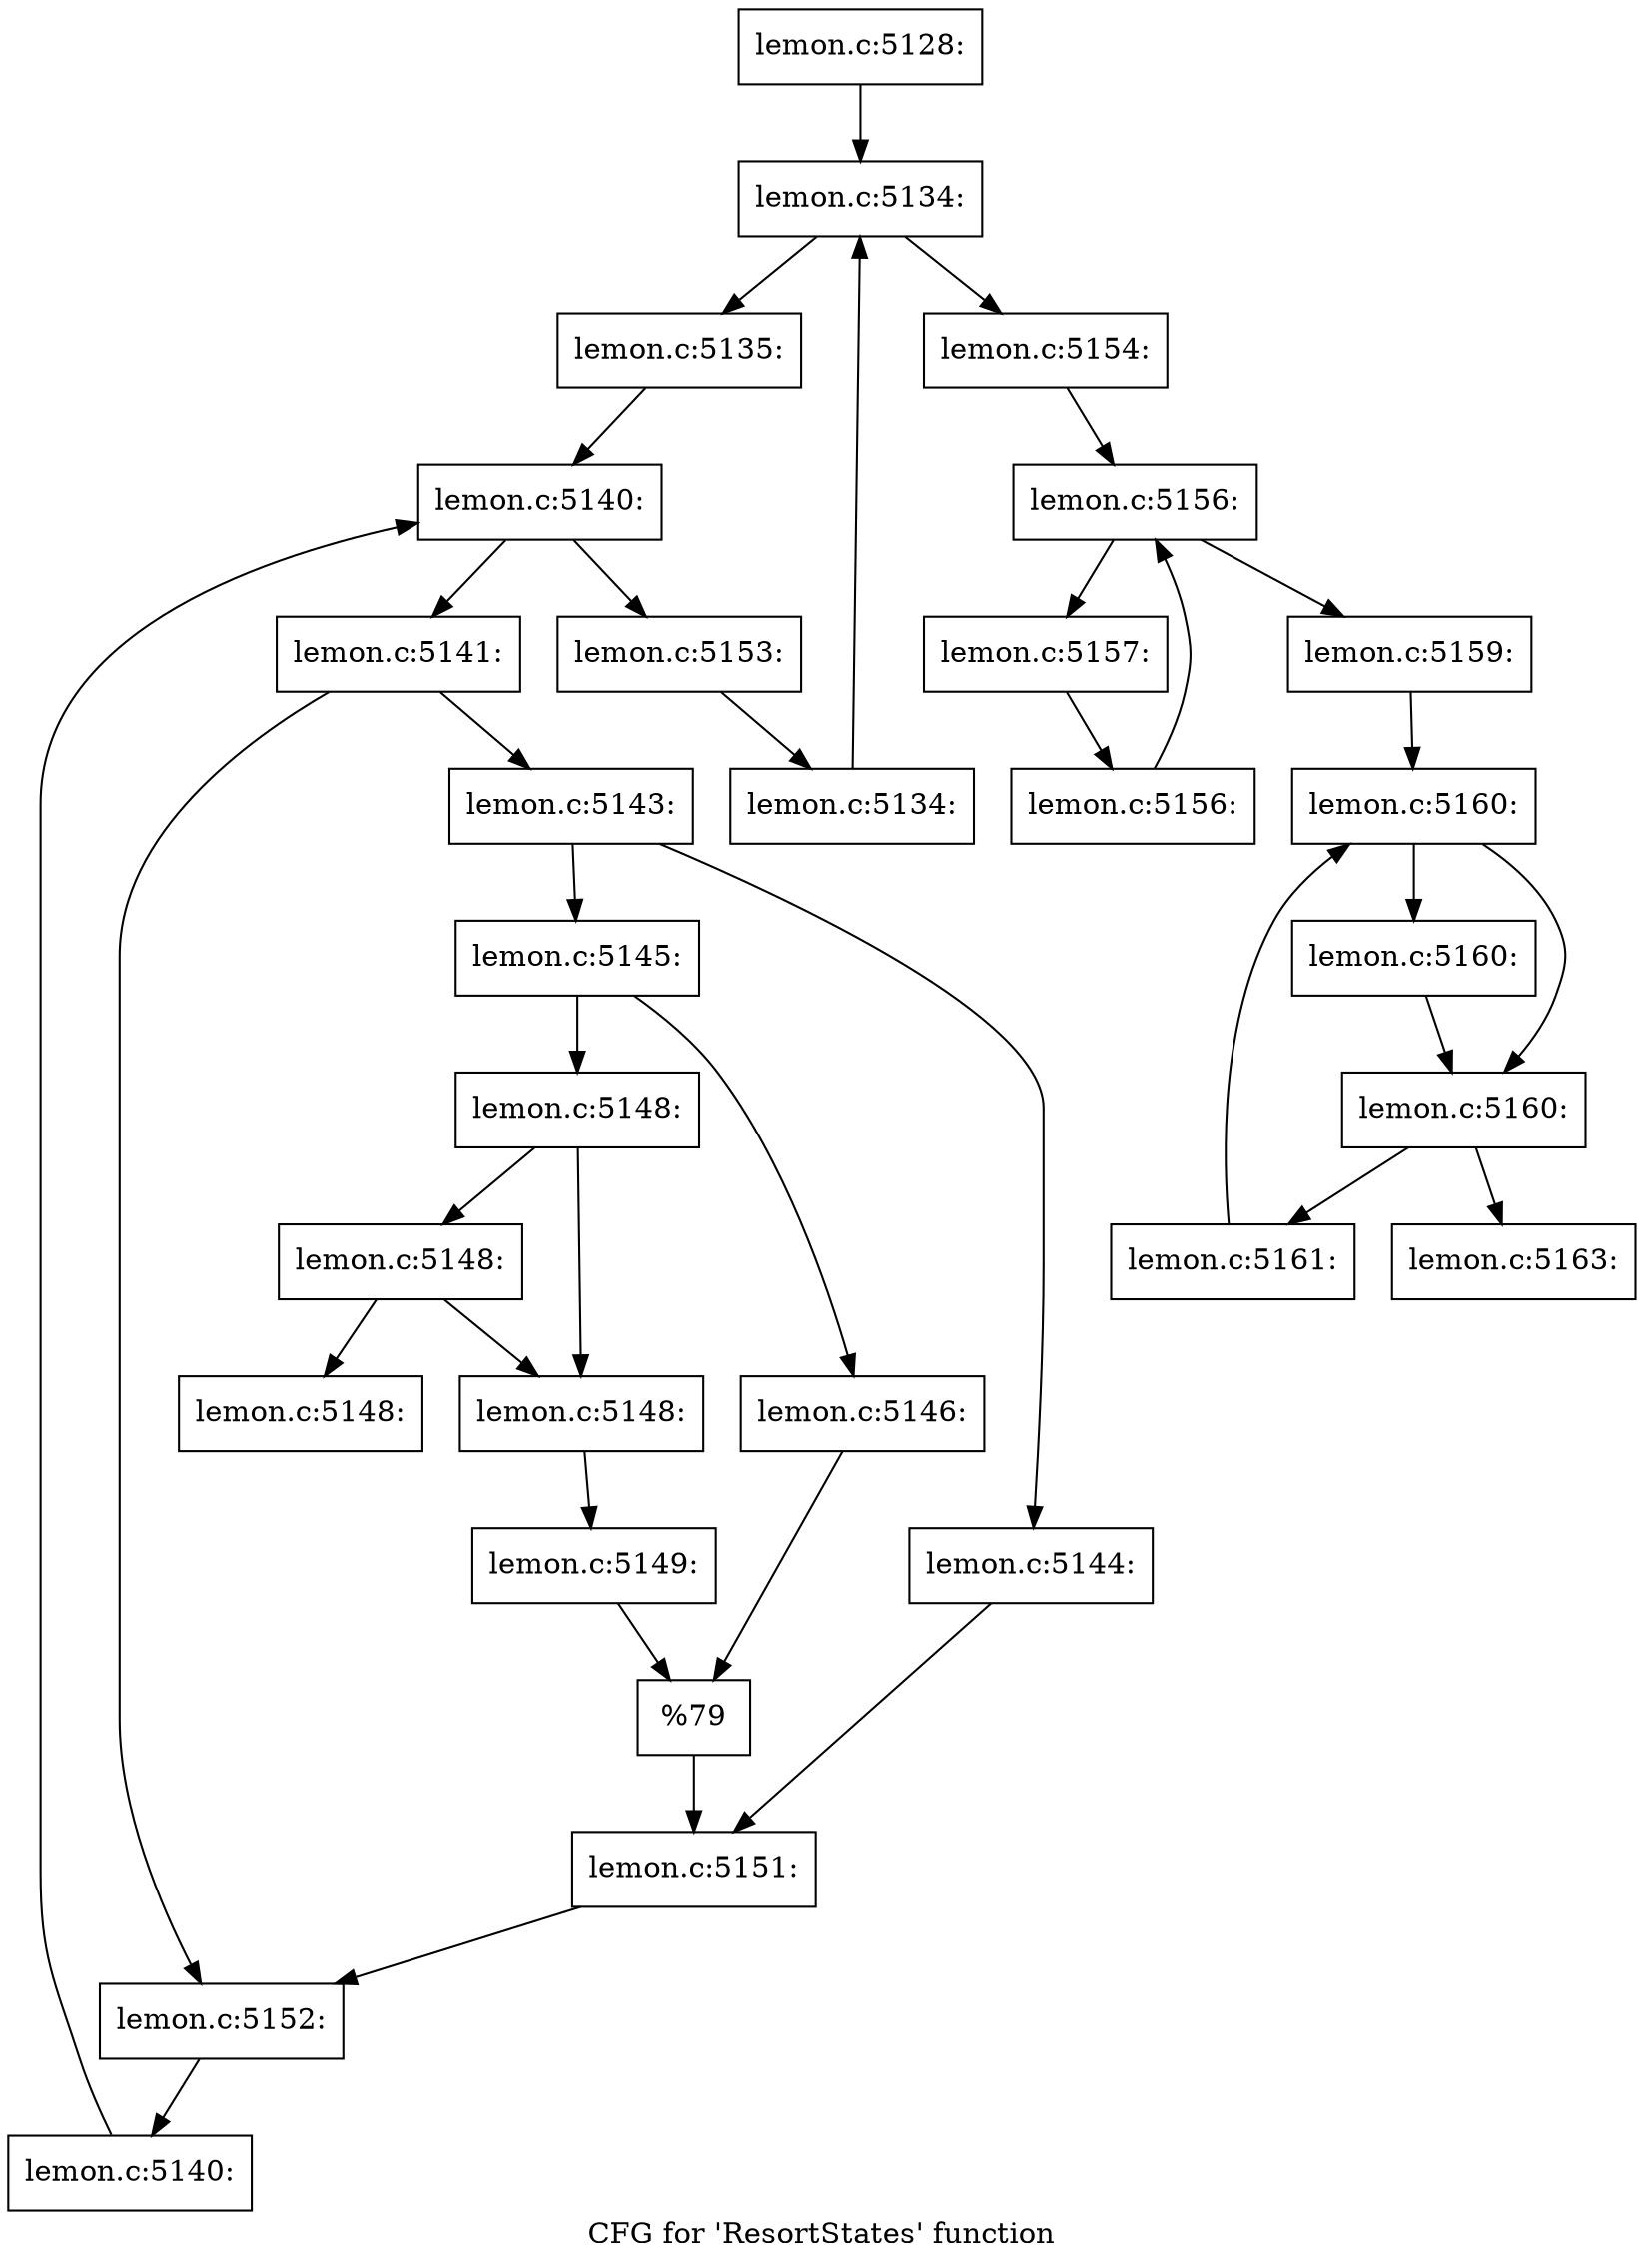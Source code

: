 digraph "CFG for 'ResortStates' function" {
	label="CFG for 'ResortStates' function";

	Node0x56256564a6b0 [shape=record,label="{lemon.c:5128:}"];
	Node0x56256564a6b0 -> Node0x56256564f6c0;
	Node0x56256564f6c0 [shape=record,label="{lemon.c:5134:}"];
	Node0x56256564f6c0 -> Node0x56256564f800;
	Node0x56256564f6c0 -> Node0x56256564f550;
	Node0x56256564f800 [shape=record,label="{lemon.c:5135:}"];
	Node0x56256564f800 -> Node0x562565651210;
	Node0x562565651210 [shape=record,label="{lemon.c:5140:}"];
	Node0x562565651210 -> Node0x562565651430;
	Node0x562565651210 -> Node0x562565650e90;
	Node0x562565651430 [shape=record,label="{lemon.c:5141:}"];
	Node0x562565651430 -> Node0x562565651d20;
	Node0x562565651430 -> Node0x562565651d70;
	Node0x562565651d20 [shape=record,label="{lemon.c:5143:}"];
	Node0x562565651d20 -> Node0x562565652180;
	Node0x562565651d20 -> Node0x562565652220;
	Node0x562565652180 [shape=record,label="{lemon.c:5144:}"];
	Node0x562565652180 -> Node0x5625656521d0;
	Node0x562565652220 [shape=record,label="{lemon.c:5145:}"];
	Node0x562565652220 -> Node0x562565652e00;
	Node0x562565652220 -> Node0x562565652ea0;
	Node0x562565652e00 [shape=record,label="{lemon.c:5146:}"];
	Node0x562565652e00 -> Node0x562565652e50;
	Node0x562565652ea0 [shape=record,label="{lemon.c:5148:}"];
	Node0x562565652ea0 -> Node0x562565653ba0;
	Node0x562565652ea0 -> Node0x562565653c90;
	Node0x562565653c90 [shape=record,label="{lemon.c:5148:}"];
	Node0x562565653c90 -> Node0x562565653ba0;
	Node0x562565653c90 -> Node0x562565653c40;
	Node0x562565653ba0 [shape=record,label="{lemon.c:5148:}"];
	Node0x562565653ba0 -> Node0x562565653bf0;
	Node0x562565653c40 [shape=record,label="{lemon.c:5148:}"];
	Node0x562565653bf0 [shape=record,label="{lemon.c:5149:}"];
	Node0x562565653bf0 -> Node0x562565652e50;
	Node0x562565652e50 [shape=record,label="{%79}"];
	Node0x562565652e50 -> Node0x5625656521d0;
	Node0x5625656521d0 [shape=record,label="{lemon.c:5151:}"];
	Node0x5625656521d0 -> Node0x562565651d70;
	Node0x562565651d70 [shape=record,label="{lemon.c:5152:}"];
	Node0x562565651d70 -> Node0x5625656513a0;
	Node0x5625656513a0 [shape=record,label="{lemon.c:5140:}"];
	Node0x5625656513a0 -> Node0x562565651210;
	Node0x562565650e90 [shape=record,label="{lemon.c:5153:}"];
	Node0x562565650e90 -> Node0x56256564f770;
	Node0x56256564f770 [shape=record,label="{lemon.c:5134:}"];
	Node0x56256564f770 -> Node0x56256564f6c0;
	Node0x56256564f550 [shape=record,label="{lemon.c:5154:}"];
	Node0x56256564f550 -> Node0x562565654a00;
	Node0x562565654a00 [shape=record,label="{lemon.c:5156:}"];
	Node0x562565654a00 -> Node0x562565656960;
	Node0x562565654a00 -> Node0x562565649070;
	Node0x562565656960 [shape=record,label="{lemon.c:5157:}"];
	Node0x562565656960 -> Node0x5625656568d0;
	Node0x5625656568d0 [shape=record,label="{lemon.c:5156:}"];
	Node0x5625656568d0 -> Node0x562565654a00;
	Node0x562565649070 [shape=record,label="{lemon.c:5159:}"];
	Node0x562565649070 -> Node0x562565657780;
	Node0x562565657780 [shape=record,label="{lemon.c:5160:}"];
	Node0x562565657780 -> Node0x5625656579b0;
	Node0x562565657780 -> Node0x562565657960;
	Node0x5625656579b0 [shape=record,label="{lemon.c:5160:}"];
	Node0x5625656579b0 -> Node0x562565657960;
	Node0x562565657960 [shape=record,label="{lemon.c:5160:}"];
	Node0x562565657960 -> Node0x5625656587c0;
	Node0x562565657960 -> Node0x5625656578e0;
	Node0x5625656587c0 [shape=record,label="{lemon.c:5161:}"];
	Node0x5625656587c0 -> Node0x562565657780;
	Node0x5625656578e0 [shape=record,label="{lemon.c:5163:}"];
}
